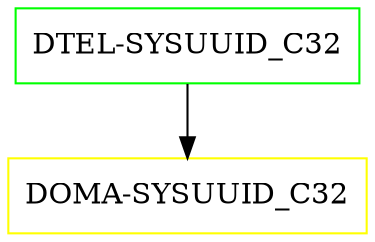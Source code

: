 digraph G {
  "DTEL-SYSUUID_C32" [shape=box,color=green];
  "DOMA-SYSUUID_C32" [shape=box,color=yellow,URL="./DOMA_SYSUUID_C32.html"];
  "DTEL-SYSUUID_C32" -> "DOMA-SYSUUID_C32";
}
